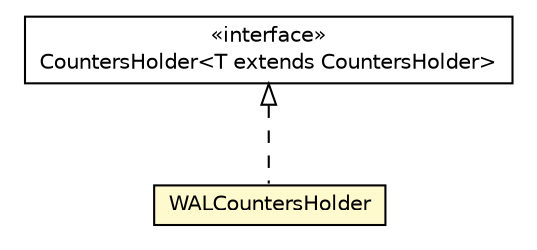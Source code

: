 #!/usr/local/bin/dot
#
# Class diagram 
# Generated by UMLGraph version R5_6-24-gf6e263 (http://www.umlgraph.org/)
#

digraph G {
	edge [fontname="Helvetica",fontsize=10,labelfontname="Helvetica",labelfontsize=10];
	node [fontname="Helvetica",fontsize=10,shape=plaintext];
	nodesep=0.25;
	ranksep=0.5;
	// com.orientechnologies.orient.core.storage.impl.local.statistic.OSessionStoragePerformanceStatistic.WALCountersHolder
	c3913029 [label=<<table title="com.orientechnologies.orient.core.storage.impl.local.statistic.OSessionStoragePerformanceStatistic.WALCountersHolder" border="0" cellborder="1" cellspacing="0" cellpadding="2" port="p" bgcolor="lemonChiffon" href="./OSessionStoragePerformanceStatistic.WALCountersHolder.html">
		<tr><td><table border="0" cellspacing="0" cellpadding="1">
<tr><td align="center" balign="center"> WALCountersHolder </td></tr>
		</table></td></tr>
		</table>>, URL="./OSessionStoragePerformanceStatistic.WALCountersHolder.html", fontname="Helvetica", fontcolor="black", fontsize=10.0];
	// com.orientechnologies.orient.core.storage.impl.local.statistic.OSessionStoragePerformanceStatistic.CountersHolder<T extends com.orientechnologies.orient.core.storage.impl.local.statistic.OSessionStoragePerformanceStatistic.CountersHolder>
	c3913036 [label=<<table title="com.orientechnologies.orient.core.storage.impl.local.statistic.OSessionStoragePerformanceStatistic.CountersHolder" border="0" cellborder="1" cellspacing="0" cellpadding="2" port="p" href="./OSessionStoragePerformanceStatistic.CountersHolder.html">
		<tr><td><table border="0" cellspacing="0" cellpadding="1">
<tr><td align="center" balign="center"> &#171;interface&#187; </td></tr>
<tr><td align="center" balign="center"> CountersHolder&lt;T extends CountersHolder&gt; </td></tr>
		</table></td></tr>
		</table>>, URL="./OSessionStoragePerformanceStatistic.CountersHolder.html", fontname="Helvetica", fontcolor="black", fontsize=10.0];
	//com.orientechnologies.orient.core.storage.impl.local.statistic.OSessionStoragePerformanceStatistic.WALCountersHolder implements com.orientechnologies.orient.core.storage.impl.local.statistic.OSessionStoragePerformanceStatistic.CountersHolder<T extends com.orientechnologies.orient.core.storage.impl.local.statistic.OSessionStoragePerformanceStatistic.CountersHolder>
	c3913036:p -> c3913029:p [dir=back,arrowtail=empty,style=dashed];
}

